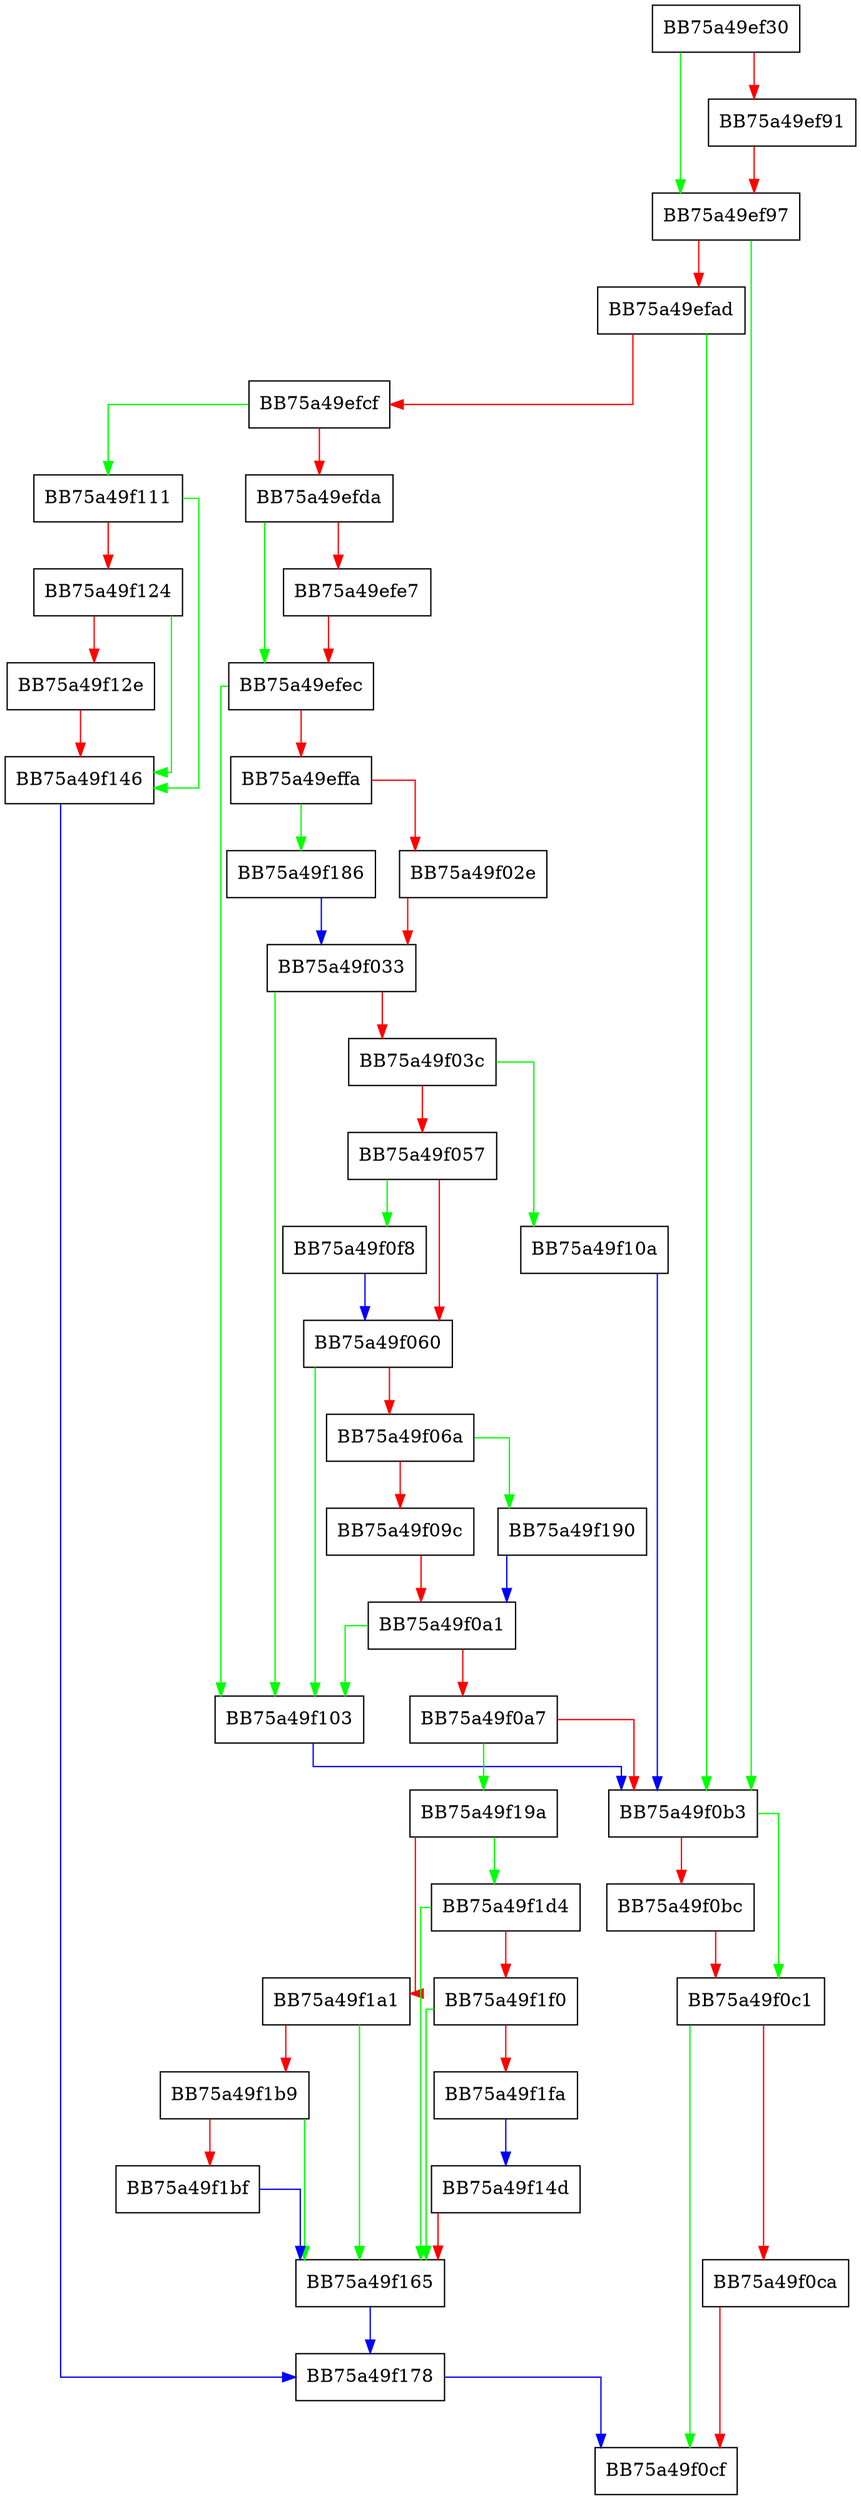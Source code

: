 digraph GetFixedFileInfo {
  node [shape="box"];
  graph [splines=ortho];
  BB75a49ef30 -> BB75a49ef97 [color="green"];
  BB75a49ef30 -> BB75a49ef91 [color="red"];
  BB75a49ef91 -> BB75a49ef97 [color="red"];
  BB75a49ef97 -> BB75a49f0b3 [color="green"];
  BB75a49ef97 -> BB75a49efad [color="red"];
  BB75a49efad -> BB75a49f0b3 [color="green"];
  BB75a49efad -> BB75a49efcf [color="red"];
  BB75a49efcf -> BB75a49f111 [color="green"];
  BB75a49efcf -> BB75a49efda [color="red"];
  BB75a49efda -> BB75a49efec [color="green"];
  BB75a49efda -> BB75a49efe7 [color="red"];
  BB75a49efe7 -> BB75a49efec [color="red"];
  BB75a49efec -> BB75a49f103 [color="green"];
  BB75a49efec -> BB75a49effa [color="red"];
  BB75a49effa -> BB75a49f186 [color="green"];
  BB75a49effa -> BB75a49f02e [color="red"];
  BB75a49f02e -> BB75a49f033 [color="red"];
  BB75a49f033 -> BB75a49f103 [color="green"];
  BB75a49f033 -> BB75a49f03c [color="red"];
  BB75a49f03c -> BB75a49f10a [color="green"];
  BB75a49f03c -> BB75a49f057 [color="red"];
  BB75a49f057 -> BB75a49f0f8 [color="green"];
  BB75a49f057 -> BB75a49f060 [color="red"];
  BB75a49f060 -> BB75a49f103 [color="green"];
  BB75a49f060 -> BB75a49f06a [color="red"];
  BB75a49f06a -> BB75a49f190 [color="green"];
  BB75a49f06a -> BB75a49f09c [color="red"];
  BB75a49f09c -> BB75a49f0a1 [color="red"];
  BB75a49f0a1 -> BB75a49f103 [color="green"];
  BB75a49f0a1 -> BB75a49f0a7 [color="red"];
  BB75a49f0a7 -> BB75a49f19a [color="green"];
  BB75a49f0a7 -> BB75a49f0b3 [color="red"];
  BB75a49f0b3 -> BB75a49f0c1 [color="green"];
  BB75a49f0b3 -> BB75a49f0bc [color="red"];
  BB75a49f0bc -> BB75a49f0c1 [color="red"];
  BB75a49f0c1 -> BB75a49f0cf [color="green"];
  BB75a49f0c1 -> BB75a49f0ca [color="red"];
  BB75a49f0ca -> BB75a49f0cf [color="red"];
  BB75a49f0f8 -> BB75a49f060 [color="blue"];
  BB75a49f103 -> BB75a49f0b3 [color="blue"];
  BB75a49f10a -> BB75a49f0b3 [color="blue"];
  BB75a49f111 -> BB75a49f146 [color="green"];
  BB75a49f111 -> BB75a49f124 [color="red"];
  BB75a49f124 -> BB75a49f146 [color="green"];
  BB75a49f124 -> BB75a49f12e [color="red"];
  BB75a49f12e -> BB75a49f146 [color="red"];
  BB75a49f146 -> BB75a49f178 [color="blue"];
  BB75a49f14d -> BB75a49f165 [color="red"];
  BB75a49f165 -> BB75a49f178 [color="blue"];
  BB75a49f178 -> BB75a49f0cf [color="blue"];
  BB75a49f186 -> BB75a49f033 [color="blue"];
  BB75a49f190 -> BB75a49f0a1 [color="blue"];
  BB75a49f19a -> BB75a49f1d4 [color="green"];
  BB75a49f19a -> BB75a49f1a1 [color="red"];
  BB75a49f1a1 -> BB75a49f165 [color="green"];
  BB75a49f1a1 -> BB75a49f1b9 [color="red"];
  BB75a49f1b9 -> BB75a49f165 [color="green"];
  BB75a49f1b9 -> BB75a49f1bf [color="red"];
  BB75a49f1bf -> BB75a49f165 [color="blue"];
  BB75a49f1d4 -> BB75a49f165 [color="green"];
  BB75a49f1d4 -> BB75a49f1f0 [color="red"];
  BB75a49f1f0 -> BB75a49f165 [color="green"];
  BB75a49f1f0 -> BB75a49f1fa [color="red"];
  BB75a49f1fa -> BB75a49f14d [color="blue"];
}